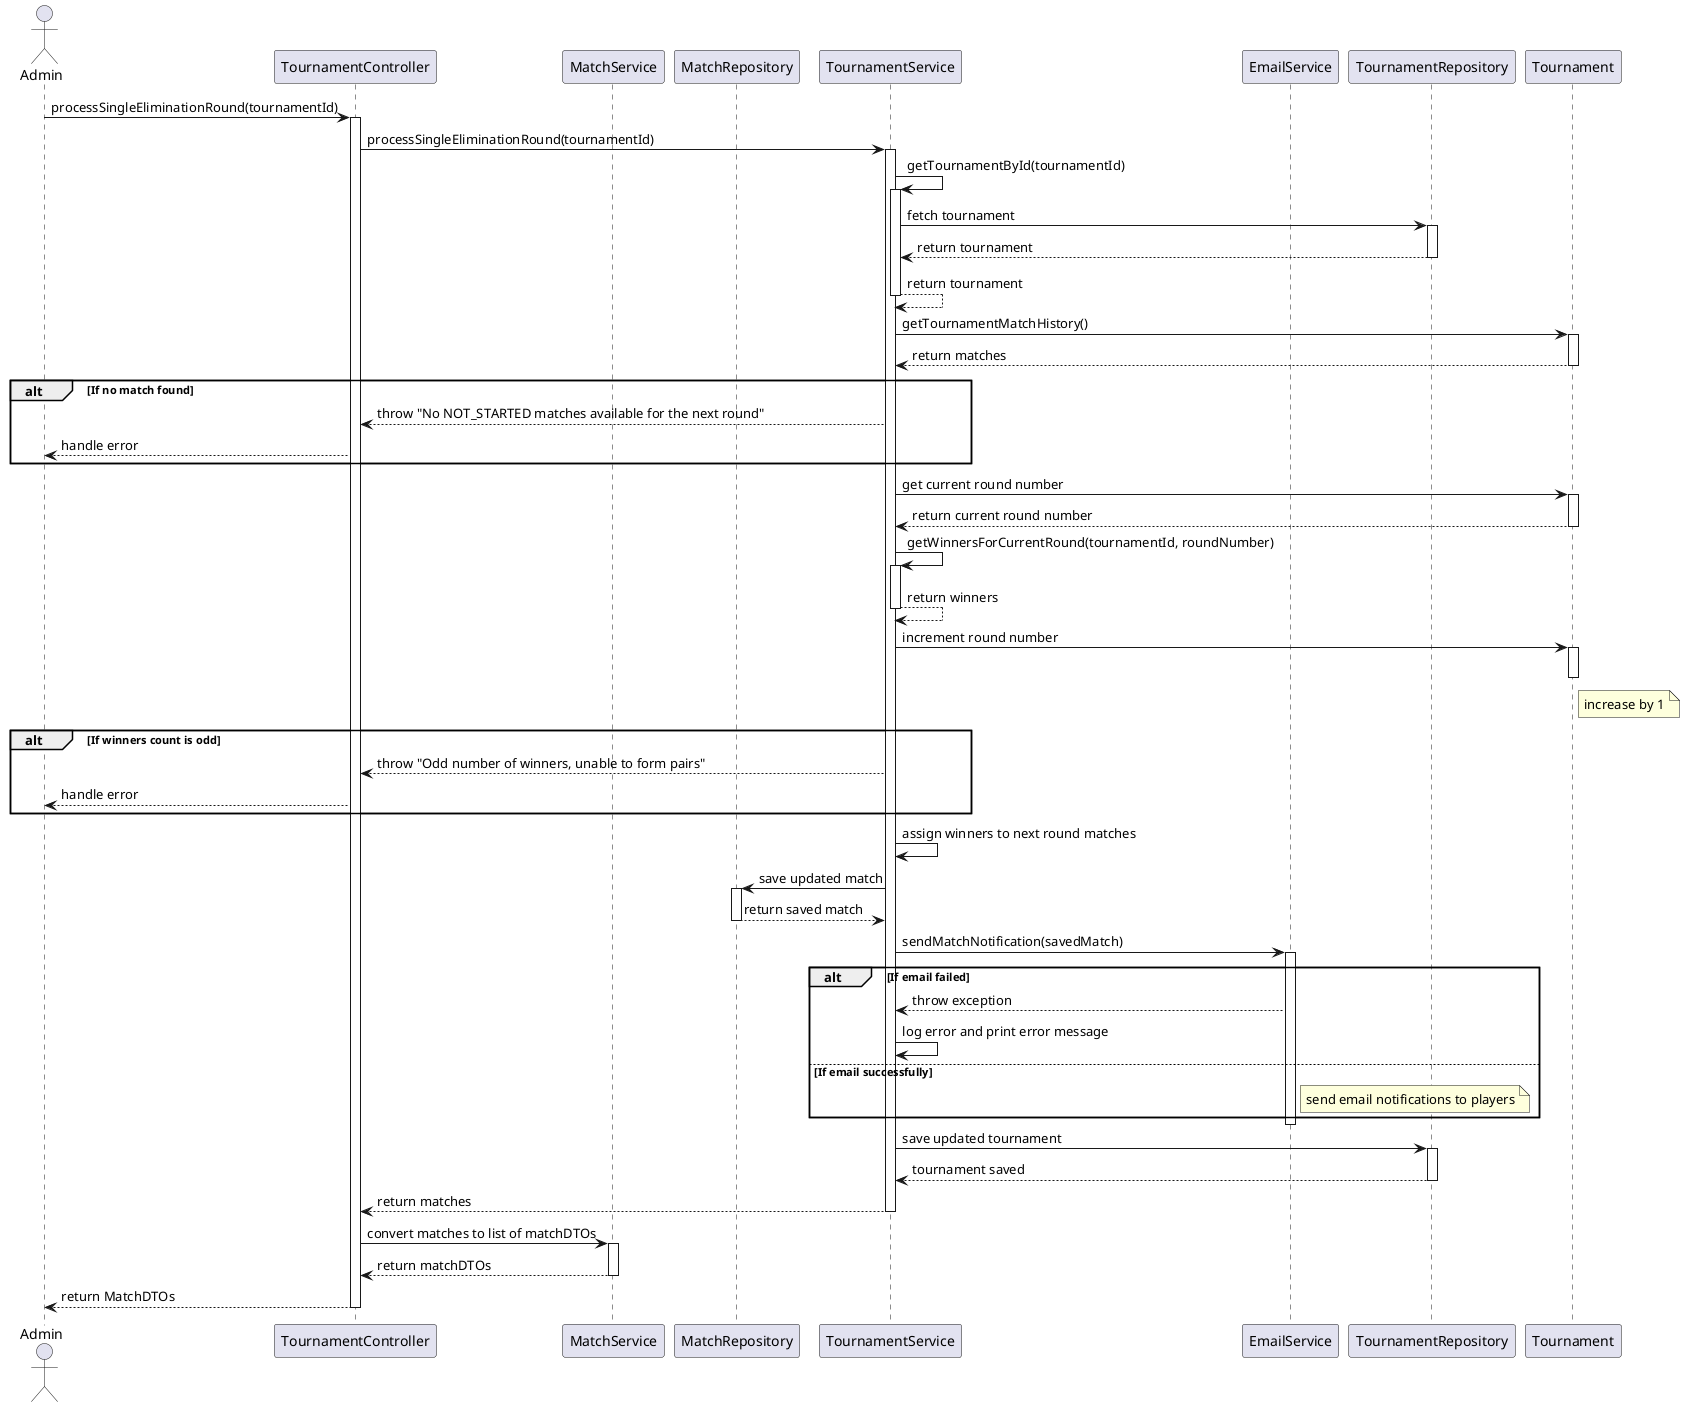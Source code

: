 @startuml
actor "Admin" as Client
participant "TournamentController" as Controller
participant "MatchService" as MatchService
participant "MatchRepository" as MatchRepository
participant "TournamentService" as TournamentService
participant "EmailService" as EmailService
participant "TournamentRepository" as TournamentRepository

Client -> Controller: processSingleEliminationRound(tournamentId)
activate Controller

Controller -> TournamentService: processSingleEliminationRound(tournamentId)
activate TournamentService

TournamentService -> TournamentService: getTournamentById(tournamentId)
activate TournamentService
TournamentService -> TournamentRepository: fetch tournament
activate TournamentRepository
TournamentRepository --> TournamentService: return tournament
deactivate TournamentRepository
TournamentService --> TournamentService: return tournament
deactivate TournamentService


TournamentService -> Tournament: getTournamentMatchHistory()
activate Tournament
Tournament --> TournamentService: return matches
deactivate Tournament

alt If no match found
    TournamentService --> Controller: throw "No NOT_STARTED matches available for the next round"
    Controller --> Client: handle error
end

TournamentService -> Tournament: get current round number
activate Tournament
Tournament --> TournamentService: return current round number
deactivate Tournament

TournamentService -> TournamentService: getWinnersForCurrentRound(tournamentId, roundNumber)
activate TournamentService
TournamentService --> TournamentService: return winners
deactivate TournamentService

TournamentService -> Tournament: increment round number
activate Tournament
note right of Tournament
    increase by 1
end note
deactivate Tournament

alt If winners count is odd
    TournamentService --> Controller: throw "Odd number of winners, unable to form pairs"
    Controller --> Client: handle error
end

TournamentService -> TournamentService: assign winners to next round matches
TournamentService -> MatchRepository: save updated match
activate MatchRepository
MatchRepository --> TournamentService: return saved match
deactivate MatchRepository

TournamentService -> EmailService: sendMatchNotification(savedMatch)

alt If email failed
    activate EmailService   
    EmailService --> TournamentService: throw exception
    TournamentService -> TournamentService: log error and print error message
else If email successfully 
    note right of EmailService
        send email notifications to players
    end note
end
deactivate EmailService
    

TournamentService -> TournamentRepository: save updated tournament
activate TournamentRepository
TournamentRepository --> TournamentService: tournament saved
deactivate TournamentRepository

TournamentService --> Controller: return matches
deactivate TournamentService

Controller -> MatchService: convert matches to list of matchDTOs
activate MatchService
MatchService --> Controller: return matchDTOs
deactivate MatchService

Controller --> Client: return MatchDTOs
deactivate Controller
@enduml

